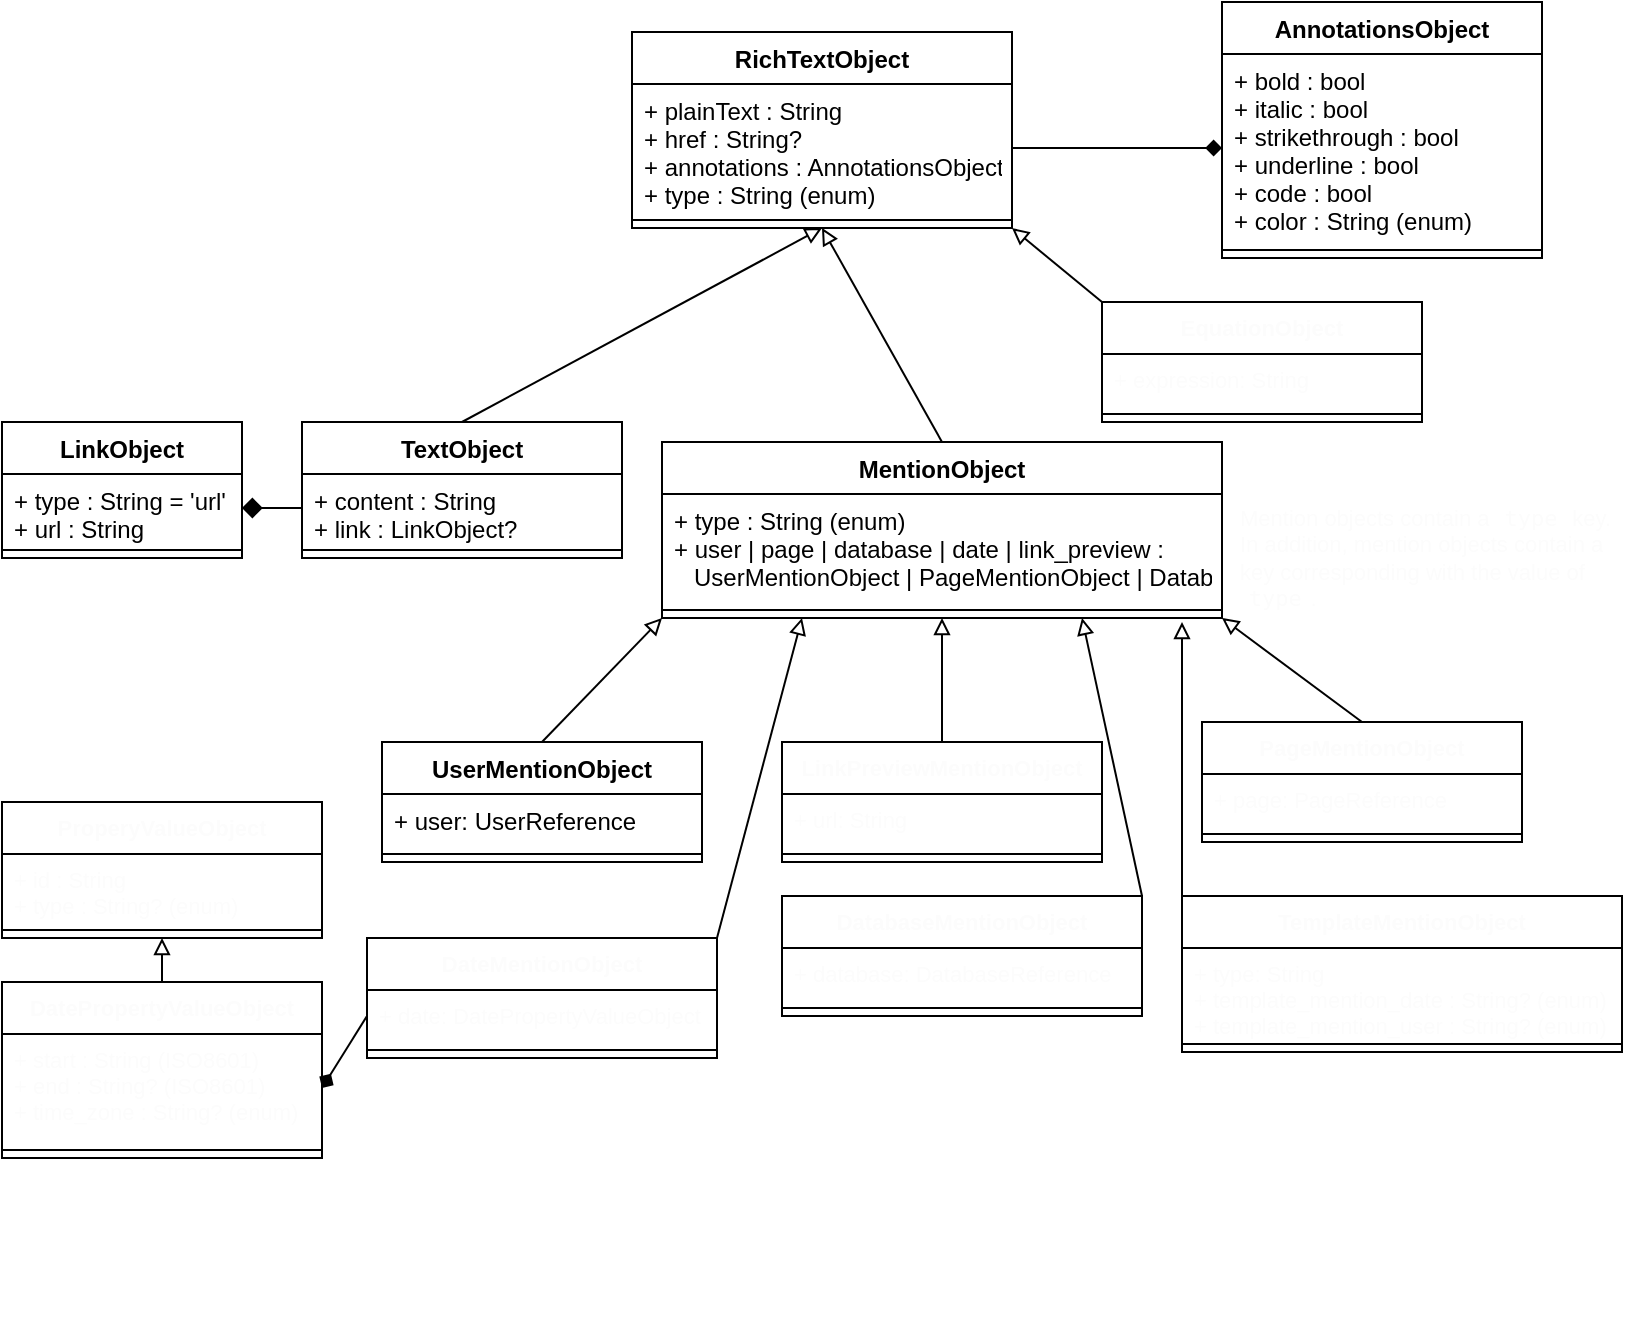 <mxfile>
    <diagram id="TROcu90EsmpgB-aI8nM_" name="Page-1">
        <mxGraphModel dx="615" dy="1245" grid="1" gridSize="10" guides="1" tooltips="1" connect="1" arrows="1" fold="1" page="1" pageScale="1" pageWidth="827" pageHeight="1169" math="0" shadow="0">
            <root>
                <mxCell id="0"/>
                <mxCell id="1" parent="0"/>
                <mxCell id="2" value="RichTextObject" style="swimlane;fontStyle=1;align=center;verticalAlign=top;childLayout=stackLayout;horizontal=1;startSize=26;horizontalStack=0;resizeParent=1;resizeParentMax=0;resizeLast=0;collapsible=1;marginBottom=0;" vertex="1" parent="1">
                    <mxGeometry x="325" y="135" width="190" height="98" as="geometry"/>
                </mxCell>
                <mxCell id="3" value="+ plainText : String&#10;+ href : String?&#10;+ annotations : AnnotationsObject&#10;+ type : String (enum)" style="text;strokeColor=none;fillColor=none;align=left;verticalAlign=top;spacingLeft=4;spacingRight=4;overflow=hidden;rotatable=0;points=[[0,0.5],[1,0.5]];portConstraint=eastwest;" vertex="1" parent="2">
                    <mxGeometry y="26" width="190" height="64" as="geometry"/>
                </mxCell>
                <mxCell id="4" value="" style="line;strokeWidth=1;fillColor=none;align=left;verticalAlign=middle;spacingTop=-1;spacingLeft=3;spacingRight=3;rotatable=0;labelPosition=right;points=[];portConstraint=eastwest;" vertex="1" parent="2">
                    <mxGeometry y="90" width="190" height="8" as="geometry"/>
                </mxCell>
                <mxCell id="6" value="AnnotationsObject" style="swimlane;fontStyle=1;align=center;verticalAlign=top;childLayout=stackLayout;horizontal=1;startSize=26;horizontalStack=0;resizeParent=1;resizeParentMax=0;resizeLast=0;collapsible=1;marginBottom=0;" vertex="1" parent="1">
                    <mxGeometry x="620" y="120" width="160" height="128" as="geometry"/>
                </mxCell>
                <mxCell id="7" value="+ bold : bool&#10;+ italic : bool&#10;+ strikethrough : bool&#10;+ underline : bool&#10;+ code : bool&#10;+ color : String (enum)" style="text;strokeColor=none;fillColor=none;align=left;verticalAlign=top;spacingLeft=4;spacingRight=4;overflow=hidden;rotatable=0;points=[[0,0.5],[1,0.5]];portConstraint=eastwest;" vertex="1" parent="6">
                    <mxGeometry y="26" width="160" height="94" as="geometry"/>
                </mxCell>
                <mxCell id="8" value="" style="line;strokeWidth=1;fillColor=none;align=left;verticalAlign=middle;spacingTop=-1;spacingLeft=3;spacingRight=3;rotatable=0;labelPosition=right;points=[];portConstraint=eastwest;" vertex="1" parent="6">
                    <mxGeometry y="120" width="160" height="8" as="geometry"/>
                </mxCell>
                <mxCell id="14" style="edgeStyle=none;html=1;exitX=0.5;exitY=0;exitDx=0;exitDy=0;entryX=0.5;entryY=1;entryDx=0;entryDy=0;endArrow=block;endFill=0;shadow=0;" edge="1" parent="1" source="10" target="2">
                    <mxGeometry relative="1" as="geometry"/>
                </mxCell>
                <mxCell id="10" value="TextObject" style="swimlane;fontStyle=1;align=center;verticalAlign=top;childLayout=stackLayout;horizontal=1;startSize=26;horizontalStack=0;resizeParent=1;resizeParentMax=0;resizeLast=0;collapsible=1;marginBottom=0;" vertex="1" parent="1">
                    <mxGeometry x="160" y="330" width="160" height="68" as="geometry"/>
                </mxCell>
                <mxCell id="11" value="+ content : String&#10;+ link : LinkObject?" style="text;strokeColor=none;fillColor=none;align=left;verticalAlign=top;spacingLeft=4;spacingRight=4;overflow=hidden;rotatable=0;points=[[0,0.5],[1,0.5]];portConstraint=eastwest;" vertex="1" parent="10">
                    <mxGeometry y="26" width="160" height="34" as="geometry"/>
                </mxCell>
                <mxCell id="12" value="" style="line;strokeWidth=1;fillColor=none;align=left;verticalAlign=middle;spacingTop=-1;spacingLeft=3;spacingRight=3;rotatable=0;labelPosition=right;points=[];portConstraint=eastwest;" vertex="1" parent="10">
                    <mxGeometry y="60" width="160" height="8" as="geometry"/>
                </mxCell>
                <mxCell id="15" style="edgeStyle=none;html=1;exitX=0;exitY=0.5;exitDx=0;exitDy=0;entryX=1;entryY=0.5;entryDx=0;entryDy=0;shadow=0;endArrow=none;endFill=0;strokeWidth=1;endSize=6;startArrow=diamond;startFill=1;startSize=6;" edge="1" parent="1" source="7" target="3">
                    <mxGeometry relative="1" as="geometry"/>
                </mxCell>
                <mxCell id="16" value="LinkObject" style="swimlane;fontStyle=1;align=center;verticalAlign=top;childLayout=stackLayout;horizontal=1;startSize=26;horizontalStack=0;resizeParent=1;resizeParentMax=0;resizeLast=0;collapsible=1;marginBottom=0;" vertex="1" parent="1">
                    <mxGeometry x="10" y="330" width="120" height="68" as="geometry"/>
                </mxCell>
                <mxCell id="17" value="+ type : String = 'url'&#10;+ url : String" style="text;strokeColor=none;fillColor=none;align=left;verticalAlign=top;spacingLeft=4;spacingRight=4;overflow=hidden;rotatable=0;points=[[0,0.5],[1,0.5]];portConstraint=eastwest;" vertex="1" parent="16">
                    <mxGeometry y="26" width="120" height="34" as="geometry"/>
                </mxCell>
                <mxCell id="18" value="" style="line;strokeWidth=1;fillColor=none;align=left;verticalAlign=middle;spacingTop=-1;spacingLeft=3;spacingRight=3;rotatable=0;labelPosition=right;points=[];portConstraint=eastwest;" vertex="1" parent="16">
                    <mxGeometry y="60" width="120" height="8" as="geometry"/>
                </mxCell>
                <mxCell id="20" style="edgeStyle=none;html=1;exitX=1;exitY=0.5;exitDx=0;exitDy=0;entryX=0;entryY=0.5;entryDx=0;entryDy=0;shadow=0;startArrow=diamond;startFill=1;endArrow=none;endFill=0;startSize=8;endSize=6;strokeWidth=1;" edge="1" parent="1" source="17" target="11">
                    <mxGeometry relative="1" as="geometry"/>
                </mxCell>
                <mxCell id="73" style="edgeStyle=none;html=1;exitX=0.5;exitY=0;exitDx=0;exitDy=0;entryX=0;entryY=1;entryDx=0;entryDy=0;shadow=0;fontSize=11;fontColor=#FCFCFC;startArrow=none;startFill=0;endArrow=block;endFill=0;startSize=6;endSize=6;strokeWidth=1;" edge="1" parent="1" source="21" target="25">
                    <mxGeometry relative="1" as="geometry"/>
                </mxCell>
                <mxCell id="21" value="UserMentionObject" style="swimlane;fontStyle=1;align=center;verticalAlign=top;childLayout=stackLayout;horizontal=1;startSize=26;horizontalStack=0;resizeParent=1;resizeParentMax=0;resizeLast=0;collapsible=1;marginBottom=0;" vertex="1" parent="1">
                    <mxGeometry x="200" y="490" width="160" height="60" as="geometry"/>
                </mxCell>
                <mxCell id="22" value="+ user: UserReference" style="text;strokeColor=none;fillColor=none;align=left;verticalAlign=top;spacingLeft=4;spacingRight=4;overflow=hidden;rotatable=0;points=[[0,0.5],[1,0.5]];portConstraint=eastwest;" vertex="1" parent="21">
                    <mxGeometry y="26" width="160" height="26" as="geometry"/>
                </mxCell>
                <mxCell id="23" value="" style="line;strokeWidth=1;fillColor=none;align=left;verticalAlign=middle;spacingTop=-1;spacingLeft=3;spacingRight=3;rotatable=0;labelPosition=right;points=[];portConstraint=eastwest;" vertex="1" parent="21">
                    <mxGeometry y="52" width="160" height="8" as="geometry"/>
                </mxCell>
                <mxCell id="29" style="edgeStyle=none;html=1;exitX=0.5;exitY=0;exitDx=0;exitDy=0;entryX=0.5;entryY=1;entryDx=0;entryDy=0;shadow=0;startArrow=none;startFill=0;endArrow=block;endFill=0;startSize=6;endSize=6;strokeWidth=1;" edge="1" parent="1" source="25" target="2">
                    <mxGeometry relative="1" as="geometry"/>
                </mxCell>
                <mxCell id="25" value="MentionObject" style="swimlane;fontStyle=1;align=center;verticalAlign=top;childLayout=stackLayout;horizontal=1;startSize=26;horizontalStack=0;resizeParent=1;resizeParentMax=0;resizeLast=0;collapsible=1;marginBottom=0;" vertex="1" parent="1">
                    <mxGeometry x="340" y="340" width="280" height="88" as="geometry"/>
                </mxCell>
                <mxCell id="26" value="+ type : String (enum)&#10;+ user | page | database | date | link_preview : &#10;   UserMentionObject | PageMentionObject | DatabaseMentionObject | DateMentionObject | LinkPreviewMentikonObject" style="text;strokeColor=none;fillColor=none;align=left;verticalAlign=top;spacingLeft=4;spacingRight=4;overflow=hidden;rotatable=0;points=[[0,0.5],[1,0.5]];portConstraint=eastwest;" vertex="1" parent="25">
                    <mxGeometry y="26" width="280" height="54" as="geometry"/>
                </mxCell>
                <mxCell id="27" value="" style="line;strokeWidth=1;fillColor=none;align=left;verticalAlign=middle;spacingTop=-1;spacingLeft=3;spacingRight=3;rotatable=0;labelPosition=right;points=[];portConstraint=eastwest;" vertex="1" parent="25">
                    <mxGeometry y="80" width="280" height="8" as="geometry"/>
                </mxCell>
                <mxCell id="76" style="edgeStyle=none;html=1;exitX=0.5;exitY=0;exitDx=0;exitDy=0;entryX=1;entryY=1;entryDx=0;entryDy=0;shadow=0;fontSize=11;fontColor=#FCFCFC;startArrow=none;startFill=0;endArrow=block;endFill=0;startSize=6;endSize=6;strokeWidth=1;" edge="1" parent="1" source="32" target="25">
                    <mxGeometry relative="1" as="geometry"/>
                </mxCell>
                <mxCell id="32" value="PageMentionObject" style="swimlane;fontStyle=1;align=center;verticalAlign=top;childLayout=stackLayout;horizontal=1;startSize=26;horizontalStack=0;resizeParent=1;resizeParentMax=0;resizeLast=0;collapsible=1;marginBottom=0;labelBackgroundColor=none;fontSize=11;fontColor=#FCFCFC;" vertex="1" parent="1">
                    <mxGeometry x="610" y="480" width="160" height="60" as="geometry"/>
                </mxCell>
                <mxCell id="33" value="+ page: PageReference" style="text;strokeColor=none;fillColor=none;align=left;verticalAlign=top;spacingLeft=4;spacingRight=4;overflow=hidden;rotatable=0;points=[[0,0.5],[1,0.5]];portConstraint=eastwest;labelBackgroundColor=none;fontSize=11;fontColor=#FCFCFC;" vertex="1" parent="32">
                    <mxGeometry y="26" width="160" height="26" as="geometry"/>
                </mxCell>
                <mxCell id="34" value="" style="line;strokeWidth=1;fillColor=none;align=left;verticalAlign=middle;spacingTop=-1;spacingLeft=3;spacingRight=3;rotatable=0;labelPosition=right;points=[];portConstraint=eastwest;labelBackgroundColor=none;fontSize=11;fontColor=#FCFCFC;" vertex="1" parent="32">
                    <mxGeometry y="52" width="160" height="8" as="geometry"/>
                </mxCell>
                <mxCell id="36" value="&lt;div style=&quot;text-align: left&quot;&gt;&lt;br&gt;&lt;/div&gt;" style="text;html=1;align=center;verticalAlign=middle;resizable=0;points=[];autosize=1;strokeColor=none;fillColor=none;fontSize=11;fontColor=#FCFCFC;" vertex="1" parent="1">
                    <mxGeometry x="390" y="760" width="20" height="20" as="geometry"/>
                </mxCell>
                <mxCell id="78" style="edgeStyle=none;html=1;exitX=1;exitY=0;exitDx=0;exitDy=0;entryX=0.75;entryY=1;entryDx=0;entryDy=0;shadow=0;fontSize=11;fontColor=#FCFCFC;startArrow=none;startFill=0;endArrow=block;endFill=0;startSize=6;endSize=6;strokeWidth=1;" edge="1" parent="1" source="37" target="25">
                    <mxGeometry relative="1" as="geometry"/>
                </mxCell>
                <mxCell id="37" value="DatabaseMentionObject" style="swimlane;fontStyle=1;align=center;verticalAlign=top;childLayout=stackLayout;horizontal=1;startSize=26;horizontalStack=0;resizeParent=1;resizeParentMax=0;resizeLast=0;collapsible=1;marginBottom=0;labelBackgroundColor=none;fontSize=11;fontColor=#FCFCFC;" vertex="1" parent="1">
                    <mxGeometry x="400" y="567" width="180" height="60" as="geometry"/>
                </mxCell>
                <mxCell id="38" value="+ database: DatabaseReference" style="text;strokeColor=none;fillColor=none;align=left;verticalAlign=top;spacingLeft=4;spacingRight=4;overflow=hidden;rotatable=0;points=[[0,0.5],[1,0.5]];portConstraint=eastwest;labelBackgroundColor=none;fontSize=11;fontColor=#FCFCFC;" vertex="1" parent="37">
                    <mxGeometry y="26" width="180" height="26" as="geometry"/>
                </mxCell>
                <mxCell id="39" value="" style="line;strokeWidth=1;fillColor=none;align=left;verticalAlign=middle;spacingTop=-1;spacingLeft=3;spacingRight=3;rotatable=0;labelPosition=right;points=[];portConstraint=eastwest;labelBackgroundColor=none;fontSize=11;fontColor=#FCFCFC;" vertex="1" parent="37">
                    <mxGeometry y="52" width="180" height="8" as="geometry"/>
                </mxCell>
                <mxCell id="79" style="edgeStyle=none;html=1;exitX=1;exitY=0;exitDx=0;exitDy=0;entryX=0.25;entryY=1;entryDx=0;entryDy=0;shadow=0;fontSize=11;fontColor=#FCFCFC;startArrow=none;startFill=0;endArrow=block;endFill=0;startSize=6;endSize=6;strokeWidth=1;" edge="1" parent="1" source="41" target="25">
                    <mxGeometry relative="1" as="geometry"/>
                </mxCell>
                <mxCell id="41" value="DateMentionObject" style="swimlane;fontStyle=1;align=center;verticalAlign=top;childLayout=stackLayout;horizontal=1;startSize=26;horizontalStack=0;resizeParent=1;resizeParentMax=0;resizeLast=0;collapsible=1;marginBottom=0;labelBackgroundColor=none;fontSize=11;fontColor=#FCFCFC;" vertex="1" parent="1">
                    <mxGeometry x="192.5" y="588" width="175" height="60" as="geometry"/>
                </mxCell>
                <mxCell id="42" value="+ date: DatePropertyValueObject" style="text;strokeColor=none;fillColor=none;align=left;verticalAlign=top;spacingLeft=4;spacingRight=4;overflow=hidden;rotatable=0;points=[[0,0.5],[1,0.5]];portConstraint=eastwest;labelBackgroundColor=none;fontSize=11;fontColor=#FCFCFC;" vertex="1" parent="41">
                    <mxGeometry y="26" width="175" height="26" as="geometry"/>
                </mxCell>
                <mxCell id="43" value="" style="line;strokeWidth=1;fillColor=none;align=left;verticalAlign=middle;spacingTop=-1;spacingLeft=3;spacingRight=3;rotatable=0;labelPosition=right;points=[];portConstraint=eastwest;labelBackgroundColor=none;fontSize=11;fontColor=#FCFCFC;" vertex="1" parent="41">
                    <mxGeometry y="52" width="175" height="8" as="geometry"/>
                </mxCell>
                <mxCell id="55" style="edgeStyle=none;html=1;exitX=0.5;exitY=0;exitDx=0;exitDy=0;entryX=0.5;entryY=1;entryDx=0;entryDy=0;shadow=0;fontSize=11;fontColor=#FCFCFC;startArrow=none;startFill=0;endArrow=block;endFill=0;startSize=6;endSize=6;strokeWidth=1;" edge="1" parent="1" source="46" target="50">
                    <mxGeometry relative="1" as="geometry"/>
                </mxCell>
                <mxCell id="46" value="DatePropertyValueObject" style="swimlane;fontStyle=1;align=center;verticalAlign=top;childLayout=stackLayout;horizontal=1;startSize=26;horizontalStack=0;resizeParent=1;resizeParentMax=0;resizeLast=0;collapsible=1;marginBottom=0;labelBackgroundColor=none;fontSize=11;fontColor=#FCFCFC;" vertex="1" parent="1">
                    <mxGeometry x="10" y="610" width="160" height="88" as="geometry"/>
                </mxCell>
                <mxCell id="47" value="+ start : String (ISO8601)&#10;+ end : String? (ISO8601)&#10;+ time_zone : String? (enum)&#10;&#10; " style="text;strokeColor=none;fillColor=none;align=left;verticalAlign=top;spacingLeft=4;spacingRight=4;overflow=hidden;rotatable=0;points=[[0,0.5],[1,0.5]];portConstraint=eastwest;labelBackgroundColor=none;fontSize=11;fontColor=#FCFCFC;" vertex="1" parent="46">
                    <mxGeometry y="26" width="160" height="54" as="geometry"/>
                </mxCell>
                <mxCell id="48" value="" style="line;strokeWidth=1;fillColor=none;align=left;verticalAlign=middle;spacingTop=-1;spacingLeft=3;spacingRight=3;rotatable=0;labelPosition=right;points=[];portConstraint=eastwest;labelBackgroundColor=none;fontSize=11;fontColor=#FCFCFC;" vertex="1" parent="46">
                    <mxGeometry y="80" width="160" height="8" as="geometry"/>
                </mxCell>
                <mxCell id="50" value="ProperyValueObject" style="swimlane;fontStyle=1;align=center;verticalAlign=top;childLayout=stackLayout;horizontal=1;startSize=26;horizontalStack=0;resizeParent=1;resizeParentMax=0;resizeLast=0;collapsible=1;marginBottom=0;labelBackgroundColor=none;fontSize=11;fontColor=#FCFCFC;" vertex="1" parent="1">
                    <mxGeometry x="10" y="520" width="160" height="68" as="geometry"/>
                </mxCell>
                <mxCell id="51" value="+ id : String&#10;+ type : String? (enum)" style="text;strokeColor=none;fillColor=none;align=left;verticalAlign=top;spacingLeft=4;spacingRight=4;overflow=hidden;rotatable=0;points=[[0,0.5],[1,0.5]];portConstraint=eastwest;labelBackgroundColor=none;fontSize=11;fontColor=#FCFCFC;" vertex="1" parent="50">
                    <mxGeometry y="26" width="160" height="34" as="geometry"/>
                </mxCell>
                <mxCell id="52" value="" style="line;strokeWidth=1;fillColor=none;align=left;verticalAlign=middle;spacingTop=-1;spacingLeft=3;spacingRight=3;rotatable=0;labelPosition=right;points=[];portConstraint=eastwest;labelBackgroundColor=none;fontSize=11;fontColor=#FCFCFC;" vertex="1" parent="50">
                    <mxGeometry y="60" width="160" height="8" as="geometry"/>
                </mxCell>
                <mxCell id="57" style="edgeStyle=none;html=1;exitX=1;exitY=0.5;exitDx=0;exitDy=0;entryX=0;entryY=0.5;entryDx=0;entryDy=0;shadow=0;fontSize=11;fontColor=#FCFCFC;startArrow=diamond;startFill=1;endArrow=none;endFill=0;startSize=6;endSize=6;strokeWidth=1;" edge="1" parent="1" source="47" target="42">
                    <mxGeometry relative="1" as="geometry"/>
                </mxCell>
                <mxCell id="77" style="edgeStyle=none;html=1;exitX=0;exitY=0;exitDx=0;exitDy=0;shadow=0;fontSize=11;fontColor=#FCFCFC;startArrow=none;startFill=0;endArrow=block;endFill=0;startSize=6;endSize=6;strokeWidth=1;" edge="1" parent="1" source="58">
                    <mxGeometry relative="1" as="geometry">
                        <mxPoint x="600" y="430" as="targetPoint"/>
                    </mxGeometry>
                </mxCell>
                <mxCell id="58" value="TemplateMentionObject" style="swimlane;fontStyle=1;align=center;verticalAlign=top;childLayout=stackLayout;horizontal=1;startSize=26;horizontalStack=0;resizeParent=1;resizeParentMax=0;resizeLast=0;collapsible=1;marginBottom=0;labelBackgroundColor=none;fontSize=11;fontColor=#FCFCFC;" vertex="1" parent="1">
                    <mxGeometry x="600" y="567" width="220" height="78" as="geometry"/>
                </mxCell>
                <mxCell id="59" value="+ type: String&#10;+ template_mention_date : String? (enum)&#10;+ template_mention_user : String? (enum)" style="text;strokeColor=none;fillColor=none;align=left;verticalAlign=top;spacingLeft=4;spacingRight=4;overflow=hidden;rotatable=0;points=[[0,0.5],[1,0.5]];portConstraint=eastwest;labelBackgroundColor=none;fontSize=11;fontColor=#FCFCFC;" vertex="1" parent="58">
                    <mxGeometry y="26" width="220" height="44" as="geometry"/>
                </mxCell>
                <mxCell id="60" value="" style="line;strokeWidth=1;fillColor=none;align=left;verticalAlign=middle;spacingTop=-1;spacingLeft=3;spacingRight=3;rotatable=0;labelPosition=right;points=[];portConstraint=eastwest;labelBackgroundColor=none;fontSize=11;fontColor=#FCFCFC;" vertex="1" parent="58">
                    <mxGeometry y="70" width="220" height="8" as="geometry"/>
                </mxCell>
                <mxCell id="80" style="edgeStyle=none;html=1;exitX=0;exitY=0;exitDx=0;exitDy=0;entryX=1;entryY=1;entryDx=0;entryDy=0;shadow=0;fontSize=11;fontColor=#FCFCFC;startArrow=none;startFill=0;endArrow=block;endFill=0;startSize=6;endSize=6;strokeWidth=1;" edge="1" parent="1" source="65" target="2">
                    <mxGeometry relative="1" as="geometry"/>
                </mxCell>
                <mxCell id="65" value="EquationObject" style="swimlane;fontStyle=1;align=center;verticalAlign=top;childLayout=stackLayout;horizontal=1;startSize=26;horizontalStack=0;resizeParent=1;resizeParentMax=0;resizeLast=0;collapsible=1;marginBottom=0;labelBackgroundColor=none;fontSize=11;fontColor=#FCFCFC;" vertex="1" parent="1">
                    <mxGeometry x="560" y="270" width="160" height="60" as="geometry"/>
                </mxCell>
                <mxCell id="66" value="+ expression: String" style="text;strokeColor=none;fillColor=none;align=left;verticalAlign=top;spacingLeft=4;spacingRight=4;overflow=hidden;rotatable=0;points=[[0,0.5],[1,0.5]];portConstraint=eastwest;labelBackgroundColor=none;fontSize=11;fontColor=#FCFCFC;" vertex="1" parent="65">
                    <mxGeometry y="26" width="160" height="26" as="geometry"/>
                </mxCell>
                <mxCell id="67" value="" style="line;strokeWidth=1;fillColor=none;align=left;verticalAlign=middle;spacingTop=-1;spacingLeft=3;spacingRight=3;rotatable=0;labelPosition=right;points=[];portConstraint=eastwest;labelBackgroundColor=none;fontSize=11;fontColor=#FCFCFC;" vertex="1" parent="65">
                    <mxGeometry y="52" width="160" height="8" as="geometry"/>
                </mxCell>
                <mxCell id="75" style="edgeStyle=none;html=1;exitX=0.5;exitY=0;exitDx=0;exitDy=0;shadow=0;fontSize=11;fontColor=#FCFCFC;startArrow=none;startFill=0;endArrow=block;endFill=0;startSize=6;endSize=6;strokeWidth=1;entryX=0.5;entryY=1;entryDx=0;entryDy=0;" edge="1" parent="1" source="69" target="25">
                    <mxGeometry relative="1" as="geometry">
                        <mxPoint x="540" y="440" as="targetPoint"/>
                    </mxGeometry>
                </mxCell>
                <mxCell id="69" value="LinkPreviewMentionObject" style="swimlane;fontStyle=1;align=center;verticalAlign=top;childLayout=stackLayout;horizontal=1;startSize=26;horizontalStack=0;resizeParent=1;resizeParentMax=0;resizeLast=0;collapsible=1;marginBottom=0;labelBackgroundColor=none;fontSize=11;fontColor=#FCFCFC;" vertex="1" parent="1">
                    <mxGeometry x="400" y="490" width="160" height="60" as="geometry"/>
                </mxCell>
                <mxCell id="70" value="+ url: String" style="text;strokeColor=none;fillColor=none;align=left;verticalAlign=top;spacingLeft=4;spacingRight=4;overflow=hidden;rotatable=0;points=[[0,0.5],[1,0.5]];portConstraint=eastwest;labelBackgroundColor=none;fontSize=11;fontColor=#FCFCFC;" vertex="1" parent="69">
                    <mxGeometry y="26" width="160" height="26" as="geometry"/>
                </mxCell>
                <mxCell id="71" value="" style="line;strokeWidth=1;fillColor=none;align=left;verticalAlign=middle;spacingTop=-1;spacingLeft=3;spacingRight=3;rotatable=0;labelPosition=right;points=[];portConstraint=eastwest;labelBackgroundColor=none;fontSize=11;fontColor=#FCFCFC;" vertex="1" parent="69">
                    <mxGeometry y="52" width="160" height="8" as="geometry"/>
                </mxCell>
                <mxCell id="83" value="&lt;span&gt;Mention objects contain a&amp;nbsp;&lt;/span&gt;&lt;code class=&quot;rdmd-code lang- theme-light&quot; style=&quot;box-sizing: border-box ; padding: 0.2em 0.4em ; border-radius: 3px ; margin: 0px&quot;&gt;&lt;span class=&quot;cm-s-neo&quot; style=&quot;box-sizing: border-box&quot;&gt;type&lt;/span&gt;&lt;/code&gt;&lt;span&gt;&amp;nbsp;key.&lt;/span&gt;&lt;br&gt;&lt;span&gt;In addition, mention&amp;nbsp;objects contain a&lt;/span&gt;&lt;br&gt;&lt;span&gt;key corresponding with the value of&lt;br&gt;&lt;/span&gt;&lt;code class=&quot;rdmd-code lang- theme-light&quot; style=&quot;box-sizing: border-box ; padding: 0.2em 0.4em ; border-radius: 3px ; margin: 0px&quot;&gt;&lt;span class=&quot;cm-s-neo&quot; style=&quot;box-sizing: border-box&quot;&gt;type&lt;/span&gt;&lt;/code&gt;&lt;span&gt;.&lt;/span&gt;" style="text;html=1;align=left;verticalAlign=middle;resizable=0;points=[];autosize=1;strokeColor=none;fillColor=none;fontSize=11;fontColor=#FCFCFC;" vertex="1" parent="1">
                    <mxGeometry x="627" y="368" width="200" height="60" as="geometry"/>
                </mxCell>
            </root>
        </mxGraphModel>
    </diagram>
</mxfile>
